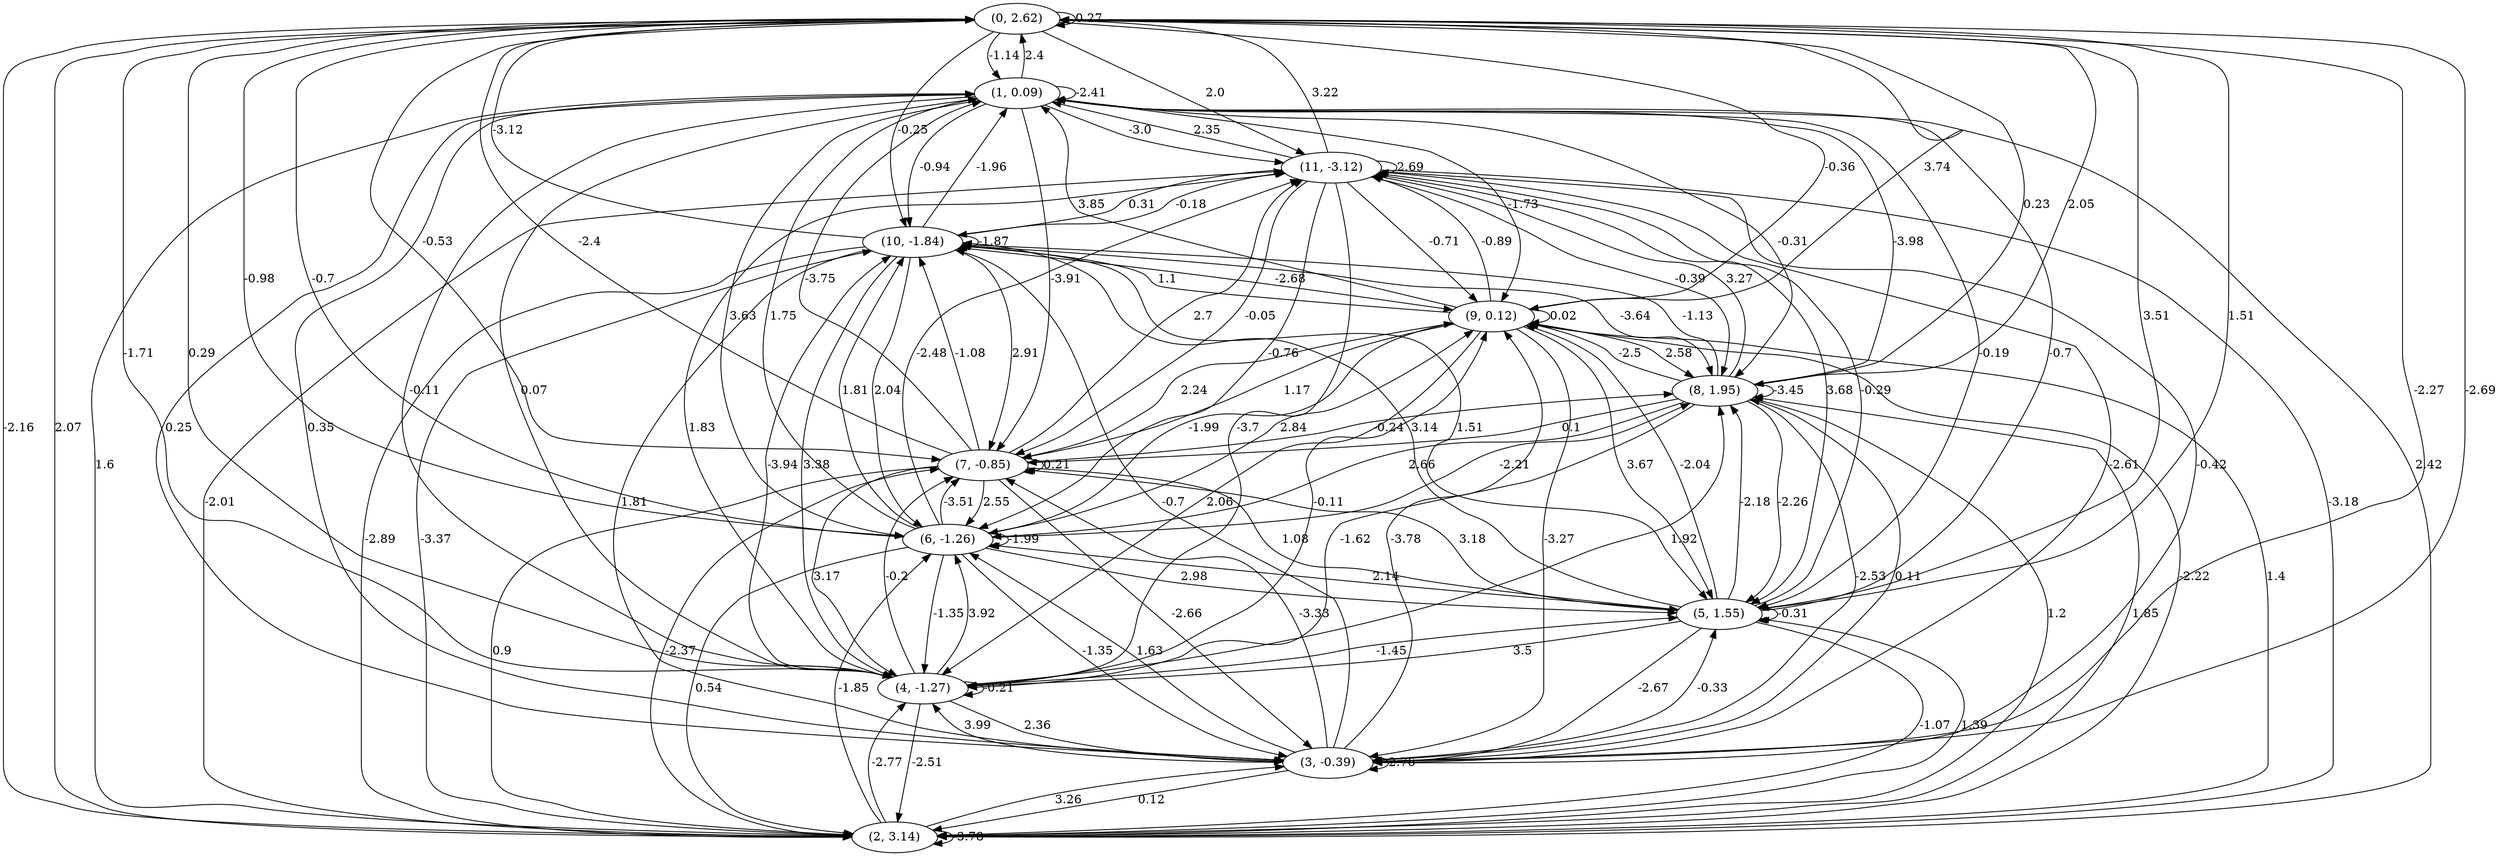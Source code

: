 digraph {
    0 [ label = "(0, 2.62)" ]
    1 [ label = "(1, 0.09)" ]
    2 [ label = "(2, 3.14)" ]
    3 [ label = "(3, -0.39)" ]
    4 [ label = "(4, -1.27)" ]
    5 [ label = "(5, 1.55)" ]
    6 [ label = "(6, -1.26)" ]
    7 [ label = "(7, -0.85)" ]
    8 [ label = "(8, 1.95)" ]
    9 [ label = "(9, 0.12)" ]
    10 [ label = "(10, -1.84)" ]
    11 [ label = "(11, -3.12)" ]
    0 -> 0 [ label = "0.27" ]
    1 -> 1 [ label = "-2.41" ]
    2 -> 2 [ label = "-3.78" ]
    3 -> 3 [ label = "2.76" ]
    4 -> 4 [ label = "-0.21" ]
    5 -> 5 [ label = "-0.31" ]
    6 -> 6 [ label = "-1.99" ]
    7 -> 7 [ label = "0.21" ]
    8 -> 8 [ label = "-3.45" ]
    9 -> 9 [ label = "0.02" ]
    10 -> 10 [ label = "-1.87" ]
    11 -> 11 [ label = "2.69" ]
    1 -> 0 [ label = "2.4" ]
    2 -> 0 [ label = "2.07" ]
    3 -> 0 [ label = "-2.69" ]
    4 -> 0 [ label = "0.29" ]
    5 -> 0 [ label = "1.51" ]
    6 -> 0 [ label = "-0.7" ]
    7 -> 0 [ label = "-2.4" ]
    8 -> 0 [ label = "2.05" ]
    9 -> 0 [ label = "3.74" ]
    10 -> 0 [ label = "-3.12" ]
    11 -> 0 [ label = "3.22" ]
    0 -> 1 [ label = "-1.14" ]
    2 -> 1 [ label = "1.6" ]
    3 -> 1 [ label = "0.35" ]
    4 -> 1 [ label = "0.07" ]
    5 -> 1 [ label = "-0.7" ]
    6 -> 1 [ label = "1.75" ]
    7 -> 1 [ label = "-3.75" ]
    8 -> 1 [ label = "-3.98" ]
    9 -> 1 [ label = "3.85" ]
    10 -> 1 [ label = "-1.96" ]
    11 -> 1 [ label = "2.35" ]
    0 -> 2 [ label = "-2.16" ]
    1 -> 2 [ label = "2.42" ]
    3 -> 2 [ label = "0.12" ]
    4 -> 2 [ label = "-2.51" ]
    5 -> 2 [ label = "-1.07" ]
    6 -> 2 [ label = "0.54" ]
    7 -> 2 [ label = "0.9" ]
    8 -> 2 [ label = "1.2" ]
    9 -> 2 [ label = "-2.22" ]
    10 -> 2 [ label = "-2.89" ]
    11 -> 2 [ label = "-3.18" ]
    0 -> 3 [ label = "-2.27" ]
    1 -> 3 [ label = "0.25" ]
    2 -> 3 [ label = "3.26" ]
    4 -> 3 [ label = "2.36" ]
    5 -> 3 [ label = "-2.67" ]
    6 -> 3 [ label = "-1.35" ]
    7 -> 3 [ label = "-2.66" ]
    8 -> 3 [ label = "-2.53" ]
    9 -> 3 [ label = "-3.27" ]
    10 -> 3 [ label = "1.81" ]
    11 -> 3 [ label = "-0.42" ]
    0 -> 4 [ label = "-1.71" ]
    1 -> 4 [ label = "-0.11" ]
    2 -> 4 [ label = "-2.77" ]
    3 -> 4 [ label = "3.99" ]
    5 -> 4 [ label = "3.5" ]
    6 -> 4 [ label = "-1.35" ]
    7 -> 4 [ label = "3.17" ]
    8 -> 4 [ label = "-1.62" ]
    9 -> 4 [ label = "2.06" ]
    10 -> 4 [ label = "3.38" ]
    11 -> 4 [ label = "-3.7" ]
    0 -> 5 [ label = "3.51" ]
    1 -> 5 [ label = "-0.19" ]
    2 -> 5 [ label = "1.39" ]
    3 -> 5 [ label = "-0.33" ]
    4 -> 5 [ label = "-1.45" ]
    6 -> 5 [ label = "2.98" ]
    7 -> 5 [ label = "1.08" ]
    8 -> 5 [ label = "-2.26" ]
    9 -> 5 [ label = "3.67" ]
    10 -> 5 [ label = "1.51" ]
    11 -> 5 [ label = "3.68" ]
    0 -> 6 [ label = "-0.98" ]
    1 -> 6 [ label = "3.63" ]
    2 -> 6 [ label = "-1.85" ]
    3 -> 6 [ label = "1.63" ]
    4 -> 6 [ label = "3.92" ]
    5 -> 6 [ label = "2.14" ]
    7 -> 6 [ label = "2.55" ]
    8 -> 6 [ label = "2.66" ]
    9 -> 6 [ label = "-1.99" ]
    10 -> 6 [ label = "2.04" ]
    11 -> 6 [ label = "-0.76" ]
    0 -> 7 [ label = "-0.53" ]
    1 -> 7 [ label = "-3.91" ]
    2 -> 7 [ label = "-2.37" ]
    3 -> 7 [ label = "-3.33" ]
    4 -> 7 [ label = "-0.2" ]
    5 -> 7 [ label = "3.18" ]
    6 -> 7 [ label = "-3.51" ]
    8 -> 7 [ label = "0.1" ]
    9 -> 7 [ label = "1.17" ]
    10 -> 7 [ label = "2.91" ]
    11 -> 7 [ label = "-0.05" ]
    0 -> 8 [ label = "0.23" ]
    1 -> 8 [ label = "-0.31" ]
    2 -> 8 [ label = "1.85" ]
    3 -> 8 [ label = "0.11" ]
    4 -> 8 [ label = "1.92" ]
    5 -> 8 [ label = "-2.18" ]
    6 -> 8 [ label = "-2.21" ]
    7 -> 8 [ label = "-0.24" ]
    9 -> 8 [ label = "2.58" ]
    10 -> 8 [ label = "-3.64" ]
    11 -> 8 [ label = "-0.39" ]
    0 -> 9 [ label = "-0.36" ]
    1 -> 9 [ label = "-1.73" ]
    2 -> 9 [ label = "1.4" ]
    3 -> 9 [ label = "-3.78" ]
    4 -> 9 [ label = "-0.11" ]
    5 -> 9 [ label = "-2.04" ]
    6 -> 9 [ label = "2.84" ]
    7 -> 9 [ label = "2.24" ]
    8 -> 9 [ label = "-2.5" ]
    10 -> 9 [ label = "-2.68" ]
    11 -> 9 [ label = "-0.71" ]
    0 -> 10 [ label = "-0.25" ]
    1 -> 10 [ label = "-0.94" ]
    2 -> 10 [ label = "-3.37" ]
    3 -> 10 [ label = "-0.7" ]
    4 -> 10 [ label = "-3.94" ]
    5 -> 10 [ label = "3.14" ]
    6 -> 10 [ label = "1.81" ]
    7 -> 10 [ label = "-1.08" ]
    8 -> 10 [ label = "-1.13" ]
    9 -> 10 [ label = "1.1" ]
    11 -> 10 [ label = "0.31" ]
    0 -> 11 [ label = "2.0" ]
    1 -> 11 [ label = "-3.0" ]
    2 -> 11 [ label = "-2.01" ]
    3 -> 11 [ label = "-2.61" ]
    4 -> 11 [ label = "1.83" ]
    5 -> 11 [ label = "-0.29" ]
    6 -> 11 [ label = "-2.48" ]
    7 -> 11 [ label = "2.7" ]
    8 -> 11 [ label = "3.27" ]
    9 -> 11 [ label = "-0.89" ]
    10 -> 11 [ label = "-0.18" ]
}

